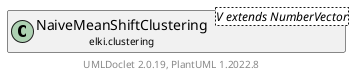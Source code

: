 @startuml
    remove .*\.(Instance|Par|Parameterizer|Factory)$
    set namespaceSeparator none
    hide empty fields
    hide empty methods

    class "<size:14>NaiveMeanShiftClustering.Par\n<size:10>elki.clustering" as elki.clustering.NaiveMeanShiftClustering.Par<V extends NumberVector> {
        {static} +KERNEL_ID: OptionID
        {static} +RANGE_ID: OptionID
        ~kernel: KernelDensityFunction
        ~range: double
        #distance: NumberVectorDistance<? super NumberVector>
        +configure(Parameterization): void
        +make(): NaiveMeanShiftClustering<V extends NumberVector>
    }

    interface "<size:14>Parameterizer\n<size:10>elki.utilities.optionhandling" as elki.utilities.optionhandling.Parameterizer [[../utilities/optionhandling/Parameterizer.html]] {
        {abstract} +make(): Object
    }
    class "<size:14>NaiveMeanShiftClustering\n<size:10>elki.clustering" as elki.clustering.NaiveMeanShiftClustering<V extends NumberVector> [[NaiveMeanShiftClustering.html]]

    elki.utilities.optionhandling.Parameterizer <|.. elki.clustering.NaiveMeanShiftClustering.Par
    elki.clustering.NaiveMeanShiftClustering +-- elki.clustering.NaiveMeanShiftClustering.Par

    center footer UMLDoclet 2.0.19, PlantUML 1.2022.8
@enduml
